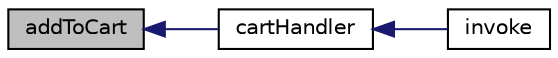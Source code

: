 digraph "addToCart"
{
  edge [fontname="Helvetica",fontsize="10",labelfontname="Helvetica",labelfontsize="10"];
  node [fontname="Helvetica",fontsize="10",shape=record];
  rankdir="LR";
  Node1 [label="addToCart",height=0.2,width=0.4,color="black", fillcolor="grey75", style="filled", fontcolor="black"];
  Node1 -> Node2 [dir="back",color="midnightblue",fontsize="10",style="solid",fontname="Helvetica"];
  Node2 [label="cartHandler",height=0.2,width=0.4,color="black", fillcolor="white", style="filled",URL="$class_s_s_cart_controller.html#a2c1bca073d30c416f2519f6df81e2ade",tooltip="Warenkorb Handler. "];
  Node2 -> Node3 [dir="back",color="midnightblue",fontsize="10",style="solid",fontname="Helvetica"];
  Node3 [label="invoke",height=0.2,width=0.4,color="black", fillcolor="white", style="filled",URL="$class_s_s_cart_controller.html#a969cad912937b1e2e6e66b49d8148738",tooltip="Starter. "];
}
